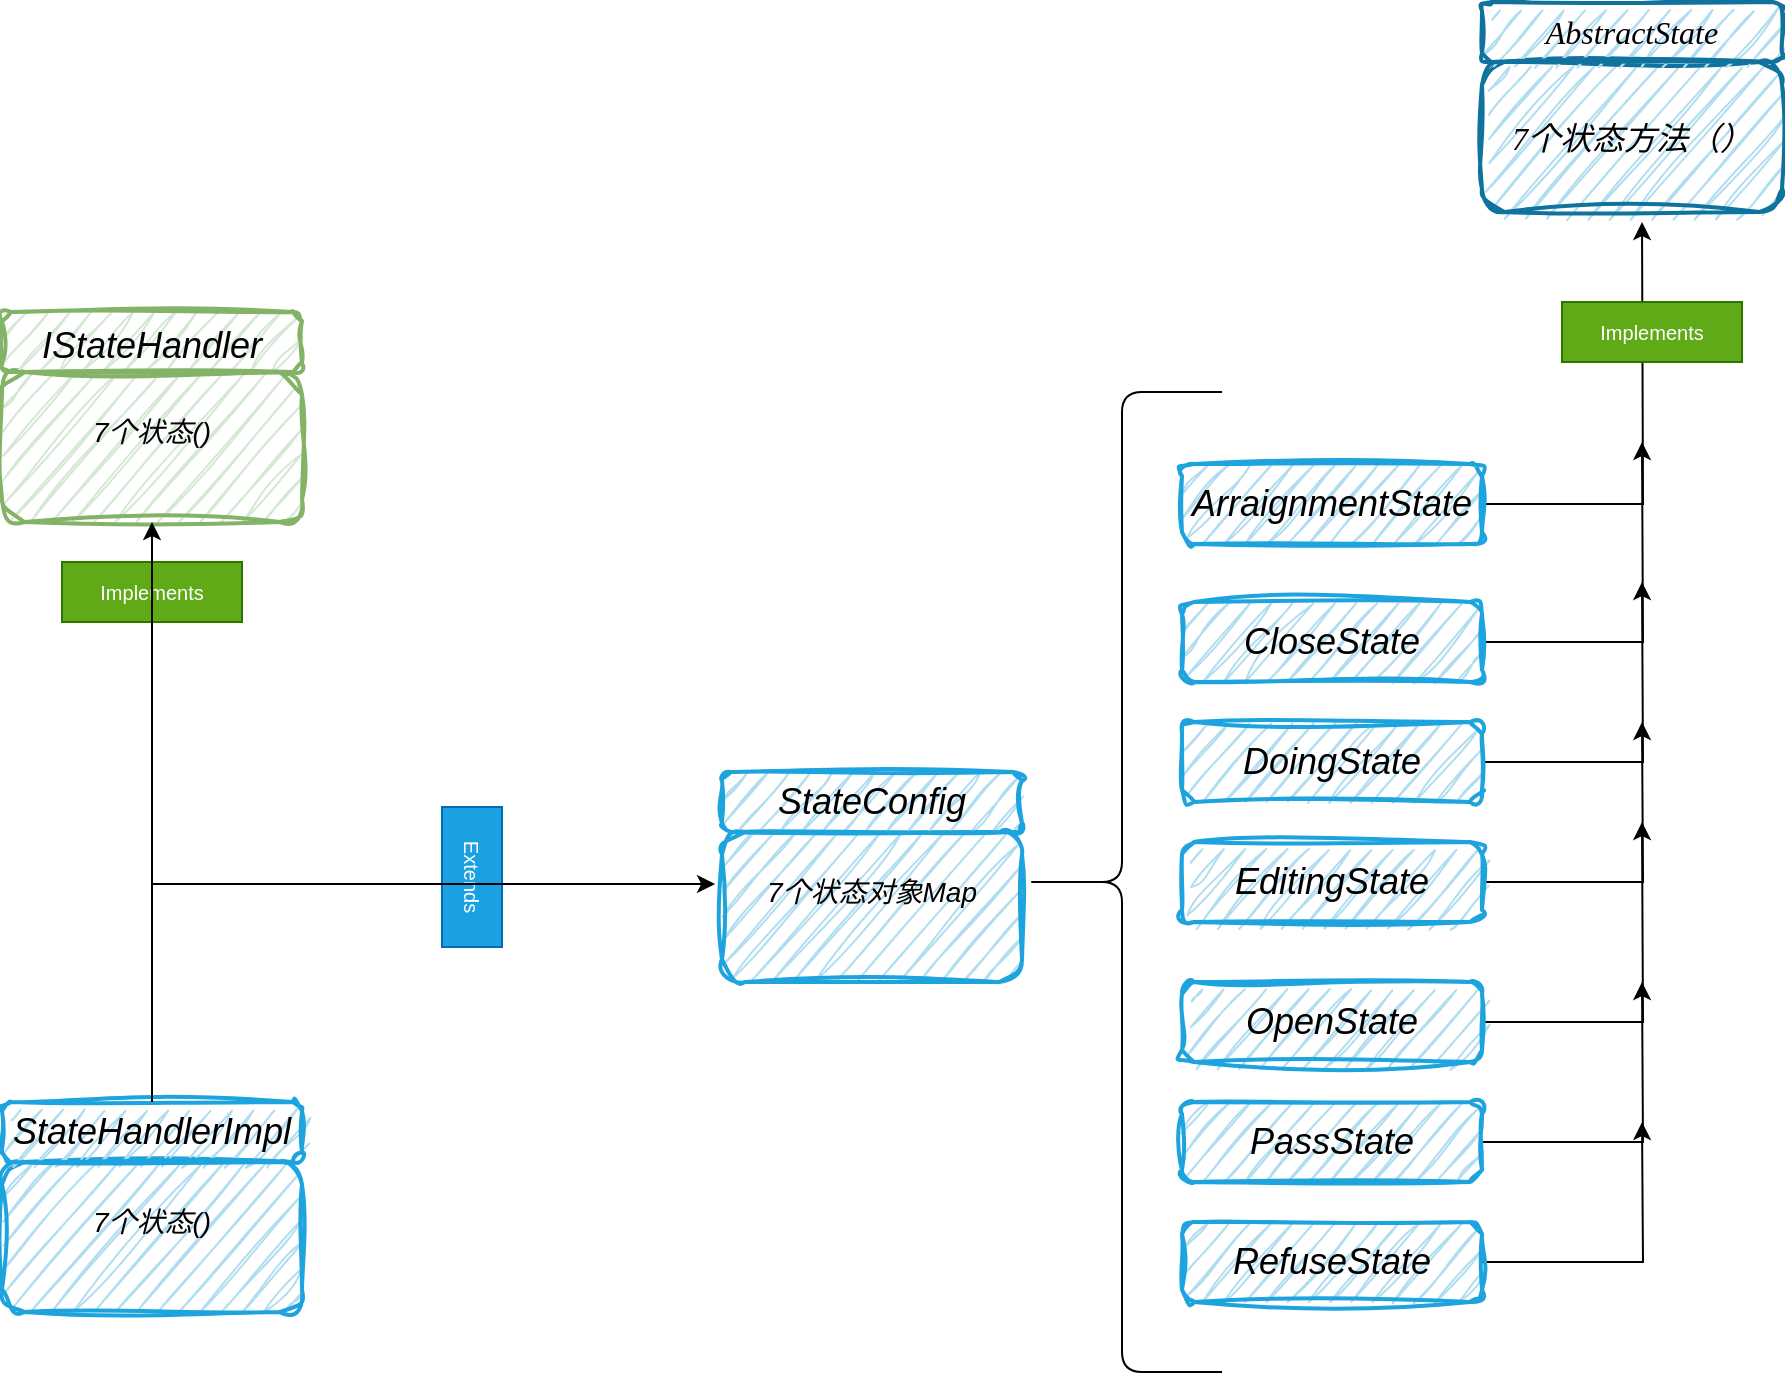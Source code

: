 <mxfile version="21.6.1" type="github">
  <diagram name="第 1 页" id="DJrq4cUEGdOF2k4MxfaL">
    <mxGraphModel dx="2029" dy="1060" grid="1" gridSize="10" guides="1" tooltips="1" connect="1" arrows="1" fold="1" page="1" pageScale="1" pageWidth="827" pageHeight="1169" math="0" shadow="0">
      <root>
        <mxCell id="0" />
        <mxCell id="1" parent="0" />
        <mxCell id="Gf2zHYH8hHyvWzBXPm6F-1" value="" style="group" vertex="1" connectable="0" parent="1">
          <mxGeometry x="230" y="235" width="150" height="105" as="geometry" />
        </mxCell>
        <mxCell id="Gf2zHYH8hHyvWzBXPm6F-2" value="7个状态()&#xa;" style="rounded=1;fillColor=#d5e8d4;strokeColor=#82b366;strokeWidth=2;glass=0;shadow=0;perimeterSpacing=0;fillStyle=auto;fontFamily=Helvetica;fontSize=14;fontColor=#030303;sketch=1;curveFitting=1;jiggle=2;fontStyle=2" vertex="1" parent="Gf2zHYH8hHyvWzBXPm6F-1">
          <mxGeometry y="30" width="150" height="75" as="geometry" />
        </mxCell>
        <mxCell id="Gf2zHYH8hHyvWzBXPm6F-3" value="IStateHandler" style="rounded=1;fillColor=#d5e8d4;strokeColor=#82b366;strokeWidth=2;glass=0;shadow=0;perimeterSpacing=0;fillStyle=auto;fontFamily=Helvetica;fontSize=18;fontColor=#030303;sketch=1;curveFitting=1;jiggle=2;fontStyle=2" vertex="1" parent="Gf2zHYH8hHyvWzBXPm6F-1">
          <mxGeometry width="150" height="30" as="geometry" />
        </mxCell>
        <mxCell id="Gf2zHYH8hHyvWzBXPm6F-9" value="" style="group" vertex="1" connectable="0" parent="1">
          <mxGeometry x="230" y="630" width="150" height="105.0" as="geometry" />
        </mxCell>
        <mxCell id="Gf2zHYH8hHyvWzBXPm6F-10" value="7个状态()&#xa;" style="whiteSpace=wrap;fontSize=14;fontFamily=Helvetica;rounded=1;strokeWidth=2;glass=0;shadow=0;fillStyle=auto;sketch=1;curveFitting=1;jiggle=2;fillColor=#b1ddf0;strokeColor=#1DA3DD;aspect=fixed;verticalAlign=middle;fontStyle=2" vertex="1" parent="Gf2zHYH8hHyvWzBXPm6F-9">
          <mxGeometry y="30.0" width="150" height="75" as="geometry" />
        </mxCell>
        <mxCell id="Gf2zHYH8hHyvWzBXPm6F-11" value="StateHandlerImpl" style="whiteSpace=wrap;fontSize=18;fontFamily=Helvetica;rounded=1;strokeWidth=2;glass=0;shadow=0;fillStyle=auto;sketch=1;curveFitting=1;jiggle=2;fillColor=#b1ddf0;strokeColor=#1DA3DD;verticalAlign=middle;fontStyle=2" vertex="1" parent="Gf2zHYH8hHyvWzBXPm6F-9">
          <mxGeometry width="150" height="30" as="geometry" />
        </mxCell>
        <mxCell id="Gf2zHYH8hHyvWzBXPm6F-13" value="Implements" style="text;align=center;verticalAlign=middle;resizable=0;points=[];autosize=1;strokeColor=#2D7600;fillColor=#60a917;fontSize=10;fontColor=#ffffff;" vertex="1" parent="1">
          <mxGeometry x="260" y="360" width="90" height="30" as="geometry" />
        </mxCell>
        <mxCell id="Gf2zHYH8hHyvWzBXPm6F-15" value="" style="group" vertex="1" connectable="0" parent="1">
          <mxGeometry x="590" y="465" width="150" height="105.0" as="geometry" />
        </mxCell>
        <mxCell id="Gf2zHYH8hHyvWzBXPm6F-16" value="7个状态对象Map&#xa;" style="whiteSpace=wrap;fontSize=14;fontFamily=Helvetica;rounded=1;strokeWidth=2;glass=0;shadow=0;fillStyle=auto;sketch=1;curveFitting=1;jiggle=2;fillColor=#b1ddf0;strokeColor=#1DA3DD;aspect=fixed;verticalAlign=middle;fontStyle=2" vertex="1" parent="Gf2zHYH8hHyvWzBXPm6F-15">
          <mxGeometry y="30.0" width="150" height="75" as="geometry" />
        </mxCell>
        <mxCell id="Gf2zHYH8hHyvWzBXPm6F-17" value="StateConfig" style="whiteSpace=wrap;fontSize=18;fontFamily=Helvetica;rounded=1;strokeWidth=2;glass=0;shadow=0;fillStyle=auto;sketch=1;curveFitting=1;jiggle=2;fillColor=#b1ddf0;strokeColor=#1DA3DD;verticalAlign=middle;fontStyle=2" vertex="1" parent="Gf2zHYH8hHyvWzBXPm6F-15">
          <mxGeometry width="150" height="30" as="geometry" />
        </mxCell>
        <mxCell id="Gf2zHYH8hHyvWzBXPm6F-20" value="Extends" style="text;align=center;verticalAlign=middle;resizable=0;points=[];autosize=1;strokeColor=#006EAF;fillColor=#1ba1e2;fontColor=#ffffff;fontSize=10;rotation=90;" vertex="1" parent="1">
          <mxGeometry x="430" y="502.5" width="70" height="30" as="geometry" />
        </mxCell>
        <mxCell id="Gf2zHYH8hHyvWzBXPm6F-21" value="" style="group" vertex="1" connectable="0" parent="1">
          <mxGeometry x="970" y="80" width="150" height="105" as="geometry" />
        </mxCell>
        <mxCell id="Gf2zHYH8hHyvWzBXPm6F-4" value="7个状态方法（）" style="whiteSpace=wrap;fontSize=16;fontFamily=Georgia;rounded=1;strokeWidth=2;glass=0;shadow=0;fillStyle=auto;sketch=1;curveFitting=1;jiggle=2;fillColor=#b1ddf0;strokeColor=#10739e;aspect=fixed;verticalAlign=middle;fontStyle=2" vertex="1" parent="Gf2zHYH8hHyvWzBXPm6F-21">
          <mxGeometry y="30" width="150" height="75" as="geometry" />
        </mxCell>
        <mxCell id="Gf2zHYH8hHyvWzBXPm6F-5" value="AbstractState" style="whiteSpace=wrap;fontSize=16;fontFamily=Georgia;rounded=1;strokeWidth=2;glass=0;shadow=0;fillStyle=auto;sketch=1;curveFitting=1;jiggle=2;fillColor=#b1ddf0;strokeColor=#10739e;verticalAlign=middle;fontStyle=2" vertex="1" parent="Gf2zHYH8hHyvWzBXPm6F-21">
          <mxGeometry width="150" height="30" as="geometry" />
        </mxCell>
        <mxCell id="Gf2zHYH8hHyvWzBXPm6F-27" style="edgeStyle=orthogonalEdgeStyle;rounded=0;orthogonalLoop=1;jettySize=auto;html=1;" edge="1" parent="1" source="Gf2zHYH8hHyvWzBXPm6F-25">
          <mxGeometry relative="1" as="geometry">
            <mxPoint x="1050" y="190" as="targetPoint" />
          </mxGeometry>
        </mxCell>
        <mxCell id="Gf2zHYH8hHyvWzBXPm6F-25" value="ArraignmentState" style="whiteSpace=wrap;fontSize=18;fontFamily=Helvetica;rounded=1;strokeWidth=2;glass=0;shadow=0;fillStyle=auto;sketch=1;curveFitting=1;jiggle=2;fillColor=#b1ddf0;strokeColor=#1DA3DD;verticalAlign=middle;fontStyle=2" vertex="1" parent="1">
          <mxGeometry x="820" y="311" width="150" height="40" as="geometry" />
        </mxCell>
        <mxCell id="Gf2zHYH8hHyvWzBXPm6F-34" style="edgeStyle=orthogonalEdgeStyle;rounded=0;orthogonalLoop=1;jettySize=auto;html=1;" edge="1" parent="1" source="Gf2zHYH8hHyvWzBXPm6F-28">
          <mxGeometry relative="1" as="geometry">
            <mxPoint x="1050" y="300" as="targetPoint" />
          </mxGeometry>
        </mxCell>
        <mxCell id="Gf2zHYH8hHyvWzBXPm6F-28" value="CloseState" style="whiteSpace=wrap;fontSize=18;fontFamily=Helvetica;rounded=1;strokeWidth=2;glass=0;shadow=0;fillStyle=auto;sketch=1;curveFitting=1;jiggle=2;fillColor=#b1ddf0;strokeColor=#1DA3DD;verticalAlign=middle;fontStyle=2" vertex="1" parent="1">
          <mxGeometry x="820" y="380" width="150" height="40" as="geometry" />
        </mxCell>
        <mxCell id="Gf2zHYH8hHyvWzBXPm6F-35" style="edgeStyle=orthogonalEdgeStyle;rounded=0;orthogonalLoop=1;jettySize=auto;html=1;" edge="1" parent="1" source="Gf2zHYH8hHyvWzBXPm6F-29">
          <mxGeometry relative="1" as="geometry">
            <mxPoint x="1050" y="370" as="targetPoint" />
          </mxGeometry>
        </mxCell>
        <mxCell id="Gf2zHYH8hHyvWzBXPm6F-29" value="DoingState" style="whiteSpace=wrap;fontSize=18;fontFamily=Helvetica;rounded=1;strokeWidth=2;glass=0;shadow=0;fillStyle=auto;sketch=1;curveFitting=1;jiggle=2;fillColor=#b1ddf0;strokeColor=#1DA3DD;verticalAlign=middle;fontStyle=2" vertex="1" parent="1">
          <mxGeometry x="820" y="440" width="150" height="40" as="geometry" />
        </mxCell>
        <mxCell id="Gf2zHYH8hHyvWzBXPm6F-36" style="edgeStyle=orthogonalEdgeStyle;rounded=0;orthogonalLoop=1;jettySize=auto;html=1;" edge="1" parent="1" source="Gf2zHYH8hHyvWzBXPm6F-30">
          <mxGeometry relative="1" as="geometry">
            <mxPoint x="1050" y="440" as="targetPoint" />
          </mxGeometry>
        </mxCell>
        <mxCell id="Gf2zHYH8hHyvWzBXPm6F-30" value="EditingState" style="whiteSpace=wrap;fontSize=18;fontFamily=Helvetica;rounded=1;strokeWidth=2;glass=0;shadow=0;fillStyle=auto;sketch=1;curveFitting=1;jiggle=2;fillColor=#b1ddf0;strokeColor=#1DA3DD;verticalAlign=middle;fontStyle=2" vertex="1" parent="1">
          <mxGeometry x="820" y="500" width="150" height="40" as="geometry" />
        </mxCell>
        <mxCell id="Gf2zHYH8hHyvWzBXPm6F-37" style="edgeStyle=orthogonalEdgeStyle;rounded=0;orthogonalLoop=1;jettySize=auto;html=1;" edge="1" parent="1" source="Gf2zHYH8hHyvWzBXPm6F-31">
          <mxGeometry relative="1" as="geometry">
            <mxPoint x="1050" y="490" as="targetPoint" />
          </mxGeometry>
        </mxCell>
        <mxCell id="Gf2zHYH8hHyvWzBXPm6F-31" value="OpenState" style="whiteSpace=wrap;fontSize=18;fontFamily=Helvetica;rounded=1;strokeWidth=2;glass=0;shadow=0;fillStyle=auto;sketch=1;curveFitting=1;jiggle=2;fillColor=#b1ddf0;strokeColor=#1DA3DD;verticalAlign=middle;fontStyle=2" vertex="1" parent="1">
          <mxGeometry x="820" y="570" width="150" height="40" as="geometry" />
        </mxCell>
        <mxCell id="Gf2zHYH8hHyvWzBXPm6F-38" style="edgeStyle=orthogonalEdgeStyle;rounded=0;orthogonalLoop=1;jettySize=auto;html=1;" edge="1" parent="1" source="Gf2zHYH8hHyvWzBXPm6F-32">
          <mxGeometry relative="1" as="geometry">
            <mxPoint x="1050" y="570" as="targetPoint" />
          </mxGeometry>
        </mxCell>
        <mxCell id="Gf2zHYH8hHyvWzBXPm6F-32" value="PassState" style="whiteSpace=wrap;fontSize=18;fontFamily=Helvetica;rounded=1;strokeWidth=2;glass=0;shadow=0;fillStyle=auto;sketch=1;curveFitting=1;jiggle=2;fillColor=#b1ddf0;strokeColor=#1DA3DD;verticalAlign=middle;fontStyle=2" vertex="1" parent="1">
          <mxGeometry x="820" y="630" width="150" height="40" as="geometry" />
        </mxCell>
        <mxCell id="Gf2zHYH8hHyvWzBXPm6F-39" style="edgeStyle=orthogonalEdgeStyle;rounded=0;orthogonalLoop=1;jettySize=auto;html=1;" edge="1" parent="1" source="Gf2zHYH8hHyvWzBXPm6F-33">
          <mxGeometry relative="1" as="geometry">
            <mxPoint x="1050" y="640" as="targetPoint" />
          </mxGeometry>
        </mxCell>
        <mxCell id="Gf2zHYH8hHyvWzBXPm6F-33" value="RefuseState" style="whiteSpace=wrap;fontSize=18;fontFamily=Helvetica;rounded=1;strokeWidth=2;glass=0;shadow=0;fillStyle=auto;sketch=1;curveFitting=1;jiggle=2;fillColor=#b1ddf0;strokeColor=#1DA3DD;verticalAlign=middle;fontStyle=2" vertex="1" parent="1">
          <mxGeometry x="820" y="690" width="150" height="40" as="geometry" />
        </mxCell>
        <mxCell id="Gf2zHYH8hHyvWzBXPm6F-40" value="" style="shape=curlyBracket;whiteSpace=wrap;html=1;rounded=1;labelPosition=left;verticalLabelPosition=middle;align=right;verticalAlign=middle;" vertex="1" parent="1">
          <mxGeometry x="740" y="275" width="100" height="490" as="geometry" />
        </mxCell>
        <mxCell id="Gf2zHYH8hHyvWzBXPm6F-41" value="Implements" style="text;align=center;verticalAlign=middle;resizable=0;points=[];autosize=1;strokeColor=#2D7600;fillColor=#60a917;fontSize=10;fontColor=#ffffff;" vertex="1" parent="1">
          <mxGeometry x="1010" y="230" width="90" height="30" as="geometry" />
        </mxCell>
        <mxCell id="Gf2zHYH8hHyvWzBXPm6F-42" style="edgeStyle=orthogonalEdgeStyle;rounded=0;orthogonalLoop=1;jettySize=auto;html=1;entryX=0.5;entryY=1;entryDx=0;entryDy=0;" edge="1" parent="1" source="Gf2zHYH8hHyvWzBXPm6F-11" target="Gf2zHYH8hHyvWzBXPm6F-2">
          <mxGeometry relative="1" as="geometry" />
        </mxCell>
        <mxCell id="Gf2zHYH8hHyvWzBXPm6F-43" style="edgeStyle=orthogonalEdgeStyle;rounded=0;orthogonalLoop=1;jettySize=auto;html=1;entryX=-0.023;entryY=0.347;entryDx=0;entryDy=0;entryPerimeter=0;" edge="1" parent="1" source="Gf2zHYH8hHyvWzBXPm6F-11" target="Gf2zHYH8hHyvWzBXPm6F-16">
          <mxGeometry relative="1" as="geometry">
            <mxPoint x="380" y="420" as="targetPoint" />
            <Array as="points">
              <mxPoint x="305" y="521" />
            </Array>
          </mxGeometry>
        </mxCell>
      </root>
    </mxGraphModel>
  </diagram>
</mxfile>
